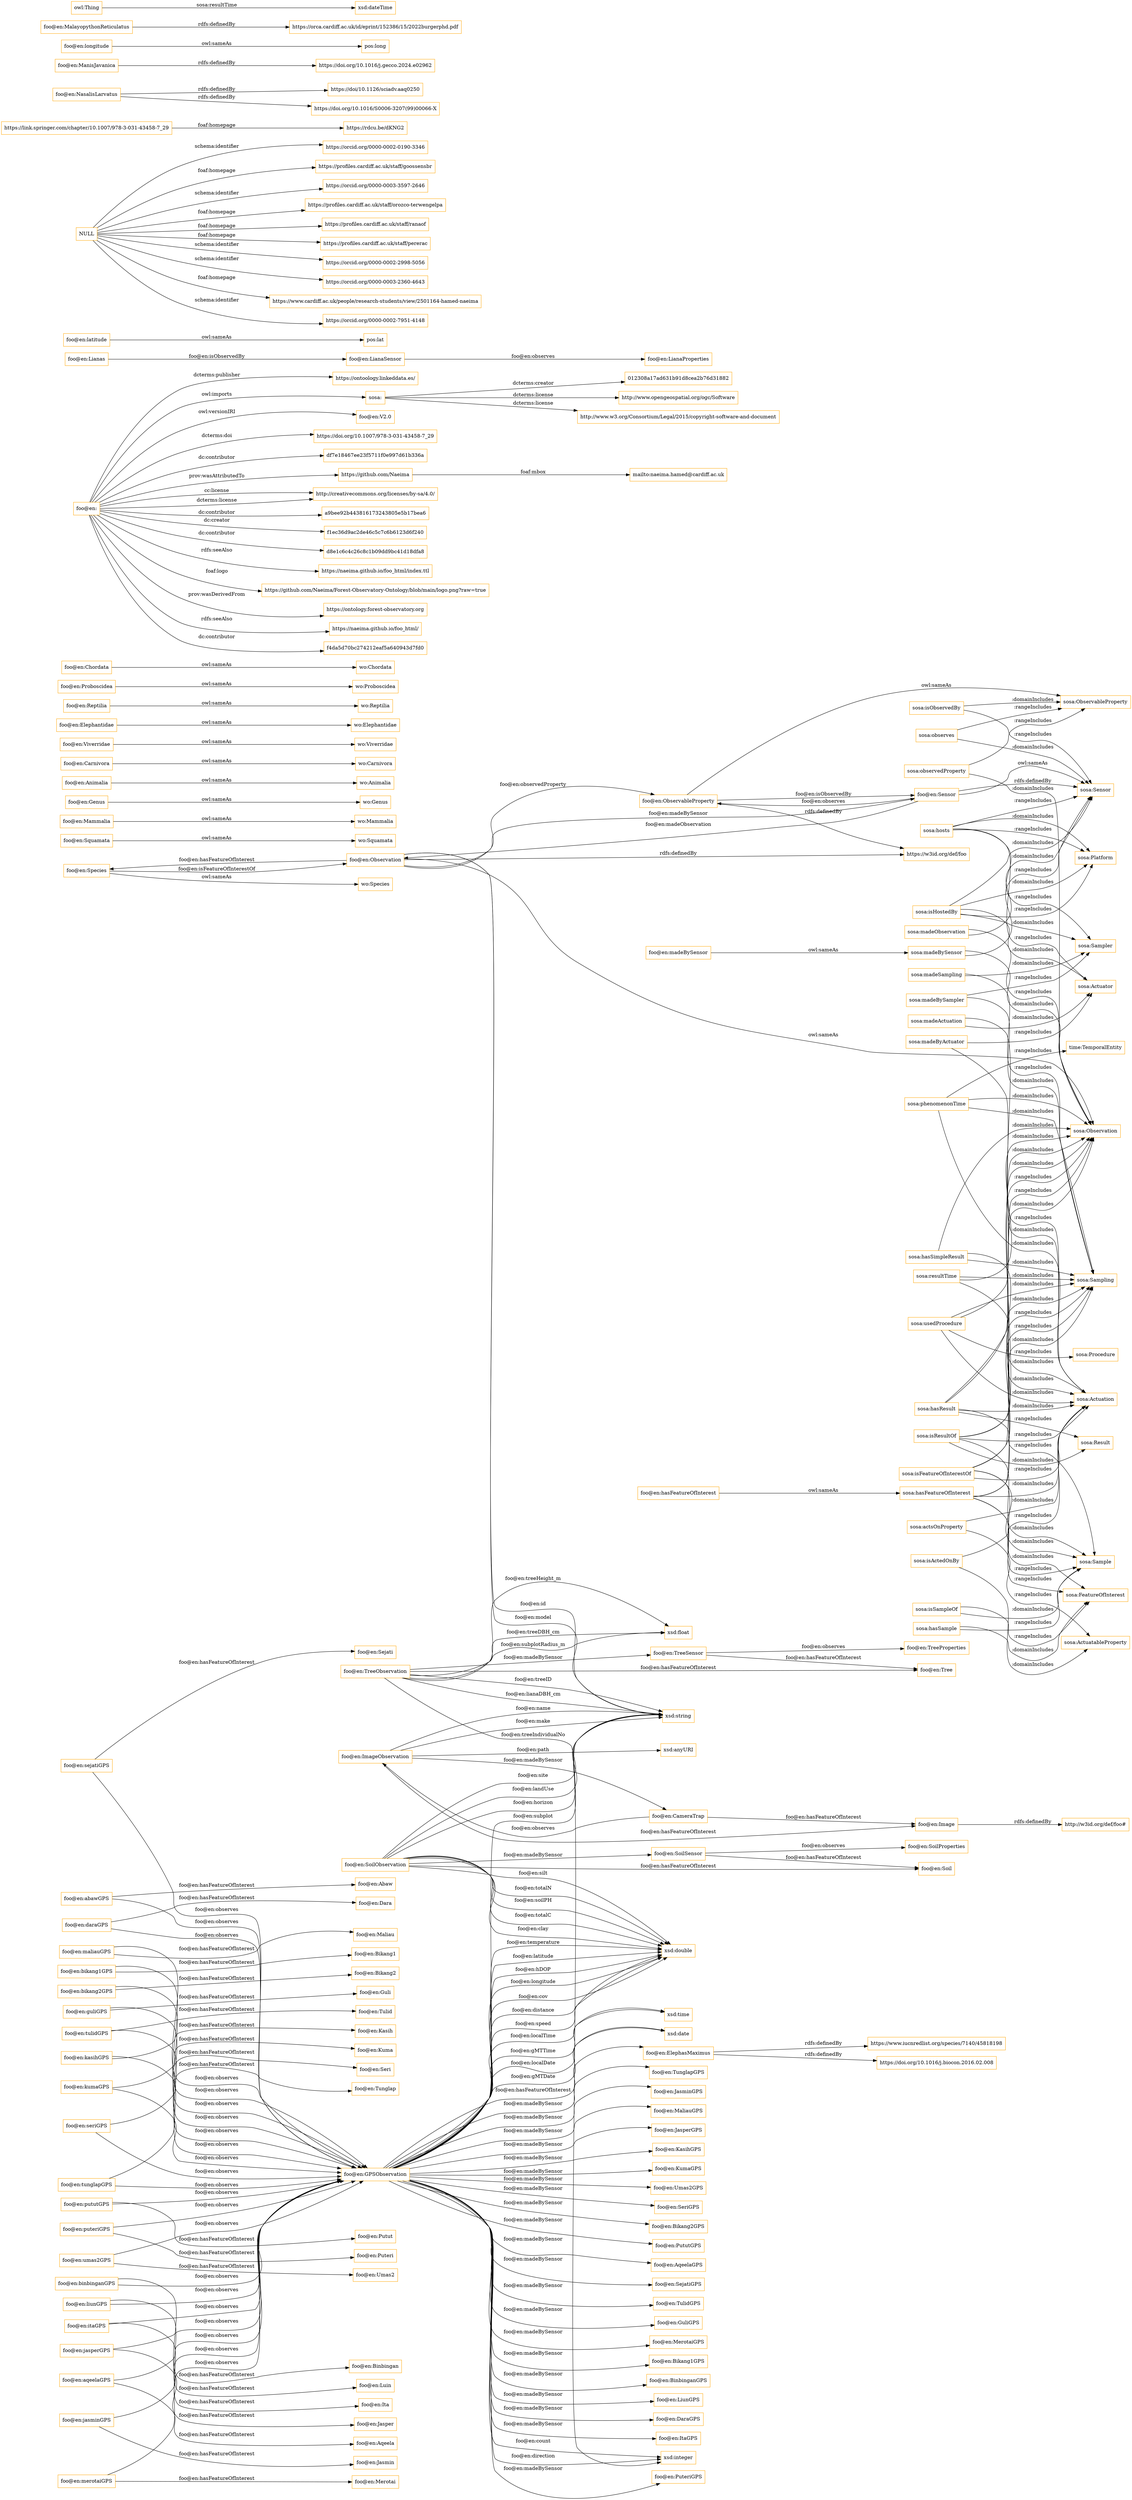 digraph ar2dtool_diagram { 
rankdir=LR;
size="1501"
node [shape = rectangle, color="orange"]; "wo:Species" "foo@en:Squamata" "foo@en:Mammalia" "wo:Genus" "foo@en:Genus" "foo@en:Animalia" "foo@en:ObservableProperty" "foo@en:Sensor" "foo@en:Carnivora" "foo@en:Viverridae" "foo@en:Elephantidae" "foo@en:Species" "foo@en:Reptilia" "foo@en:Observation" "foo@en:Proboscidea" "foo@en:Chordata" "sosa:ObservableProperty" "sosa:FeatureOfInterest" "sosa:Actuation" "sosa:Platform" "sosa:ActuatableProperty" "sosa:Actuator" "sosa:Observation" "sosa:Sample" "time:TemporalEntity" "sosa:Sensor" "sosa:Sampling" "sosa:Procedure" "sosa:Result" "sosa:Sampler" ; /*classes style*/
	"sosa:observedProperty" -> "sosa:ObservableProperty" [ label = ":rangeIncludes" ];
	"sosa:observedProperty" -> "sosa:Observation" [ label = ":domainIncludes" ];
	"foo@en:Squamata" -> "wo:Squamata" [ label = "owl:sameAs" ];
	"sosa:madeBySensor" -> "sosa:Sensor" [ label = ":rangeIncludes" ];
	"sosa:madeBySensor" -> "sosa:Observation" [ label = ":domainIncludes" ];
	"sosa:madeByActuator" -> "sosa:Actuator" [ label = ":rangeIncludes" ];
	"sosa:madeByActuator" -> "sosa:Actuation" [ label = ":domainIncludes" ];
	"sosa:hosts" -> "sosa:Platform" [ label = ":rangeIncludes" ];
	"sosa:hosts" -> "sosa:Actuator" [ label = ":rangeIncludes" ];
	"sosa:hosts" -> "sosa:Sampler" [ label = ":rangeIncludes" ];
	"sosa:hosts" -> "sosa:Sensor" [ label = ":rangeIncludes" ];
	"sosa:hosts" -> "sosa:Platform" [ label = ":domainIncludes" ];
	"foo@en:sejatiGPS" -> "foo@en:GPSObservation" [ label = "foo@en:observes" ];
	"foo@en:sejatiGPS" -> "foo@en:Sejati" [ label = "foo@en:hasFeatureOfInterest" ];
	"sosa:isObservedBy" -> "sosa:Sensor" [ label = ":rangeIncludes" ];
	"sosa:isObservedBy" -> "sosa:ObservableProperty" [ label = ":domainIncludes" ];
	"foo@en:bikang2GPS" -> "foo@en:GPSObservation" [ label = "foo@en:observes" ];
	"foo@en:bikang2GPS" -> "foo@en:Bikang2" [ label = "foo@en:hasFeatureOfInterest" ];
	"foo@en:ElephasMaximus" -> "https://www.iucnredlist.org/species/7140/45818198" [ label = "rdfs:definedBy" ];
	"foo@en:ElephasMaximus" -> "https://doi.org/10.1016/j.biocon.2016.02.008" [ label = "rdfs:definedBy" ];
	"foo@en:Reptilia" -> "wo:Reptilia" [ label = "owl:sameAs" ];
	"foo@en:guliGPS" -> "foo@en:GPSObservation" [ label = "foo@en:observes" ];
	"foo@en:guliGPS" -> "foo@en:Guli" [ label = "foo@en:hasFeatureOfInterest" ];
	"foo@en:ImageObservation" -> "foo@en:CameraTrap" [ label = "foo@en:madeBySensor" ];
	"foo@en:ImageObservation" -> "foo@en:Image" [ label = "foo@en:hasFeatureOfInterest" ];
	"foo@en:maliauGPS" -> "foo@en:GPSObservation" [ label = "foo@en:observes" ];
	"foo@en:maliauGPS" -> "foo@en:Maliau" [ label = "foo@en:hasFeatureOfInterest" ];
	"sosa:madeActuation" -> "sosa:Actuation" [ label = ":rangeIncludes" ];
	"sosa:madeActuation" -> "sosa:Actuator" [ label = ":domainIncludes" ];
	"foo@en:" -> "https://ontoology.linkeddata.es/" [ label = "dcterms:publisher" ];
	"foo@en:" -> "sosa:" [ label = "owl:imports" ];
	"foo@en:" -> "foo@en:V2.0" [ label = "owl:versionIRI" ];
	"foo@en:" -> "https://doi.org/10.1007/978-3-031-43458-7_29" [ label = "dcterms:doi" ];
	"foo@en:" -> "df7e18467ee23f5711f0e997d61b336a" [ label = "dc:contributor" ];
	"foo@en:" -> "https://github.com/Naeima" [ label = "prov:wasAttributedTo" ];
	"foo@en:" -> "http://creativecommons.org/licenses/by-sa/4.0/" [ label = "cc:license" ];
	"foo@en:" -> "a9bee92b443816173243805e5b17bea6" [ label = "dc:contributor" ];
	"foo@en:" -> "f1ec36d9ac2de46c5c7c6b6123d6f240" [ label = "dc:creator" ];
	"foo@en:" -> "d8e1c6c4c26c8c1b09dd9bc41d18dfa8" [ label = "dc:contributor" ];
	"foo@en:" -> "https://naeima.github.io/foo_html/index.ttl" [ label = "rdfs:seeAlso" ];
	"foo@en:" -> "http://creativecommons.org/licenses/by-sa/4.0/" [ label = "dcterms:license" ];
	"foo@en:" -> "https://github.com/Naeima/Forest-Observatory-Ontology/blob/main/logo.png?raw=true" [ label = "foaf:logo" ];
	"foo@en:" -> "https://ontology.forest-observatory.org" [ label = "prov:wasDerivedFrom" ];
	"foo@en:" -> "https://naeima.github.io/foo_html/" [ label = "rdfs:seeAlso" ];
	"foo@en:" -> "f4da5d70bc274212eaf5a640943d7fd0" [ label = "dc:contributor" ];
	"sosa:phenomenonTime" -> "time:TemporalEntity" [ label = ":rangeIncludes" ];
	"sosa:phenomenonTime" -> "sosa:Sampling" [ label = ":domainIncludes" ];
	"sosa:phenomenonTime" -> "sosa:Observation" [ label = ":domainIncludes" ];
	"sosa:phenomenonTime" -> "sosa:Actuation" [ label = ":domainIncludes" ];
	"foo@en:bikang1GPS" -> "foo@en:GPSObservation" [ label = "foo@en:observes" ];
	"foo@en:bikang1GPS" -> "foo@en:Bikang1" [ label = "foo@en:hasFeatureOfInterest" ];
	"foo@en:kasihGPS" -> "foo@en:GPSObservation" [ label = "foo@en:observes" ];
	"foo@en:kasihGPS" -> "foo@en:Kasih" [ label = "foo@en:hasFeatureOfInterest" ];
	"foo@en:Observation" -> "sosa:Observation" [ label = "owl:sameAs" ];
	"foo@en:Observation" -> "https://w3id.org/def/foo" [ label = "rdfs:definedBy" ];
	"foo@en:Chordata" -> "wo:Chordata" [ label = "owl:sameAs" ];
	"foo@en:Genus" -> "wo:Genus" [ label = "owl:sameAs" ];
	"sosa:hasResult" -> "sosa:Sampling" [ label = ":domainIncludes" ];
	"sosa:hasResult" -> "sosa:Actuation" [ label = ":domainIncludes" ];
	"sosa:hasResult" -> "sosa:Observation" [ label = ":domainIncludes" ];
	"sosa:hasResult" -> "sosa:Result" [ label = ":rangeIncludes" ];
	"sosa:hasResult" -> "sosa:Sample" [ label = ":rangeIncludes" ];
	"foo@en:GPSObservation" -> "foo@en:TunglapGPS" [ label = "foo@en:madeBySensor" ];
	"foo@en:GPSObservation" -> "foo@en:JasminGPS" [ label = "foo@en:madeBySensor" ];
	"foo@en:GPSObservation" -> "foo@en:MaliauGPS" [ label = "foo@en:madeBySensor" ];
	"foo@en:GPSObservation" -> "foo@en:JasperGPS" [ label = "foo@en:madeBySensor" ];
	"foo@en:GPSObservation" -> "foo@en:KasihGPS" [ label = "foo@en:madeBySensor" ];
	"foo@en:GPSObservation" -> "foo@en:KumaGPS" [ label = "foo@en:madeBySensor" ];
	"foo@en:GPSObservation" -> "foo@en:Umas2GPS" [ label = "foo@en:madeBySensor" ];
	"foo@en:GPSObservation" -> "foo@en:SeriGPS" [ label = "foo@en:madeBySensor" ];
	"foo@en:GPSObservation" -> "foo@en:Bikang2GPS" [ label = "foo@en:madeBySensor" ];
	"foo@en:GPSObservation" -> "foo@en:PututGPS" [ label = "foo@en:madeBySensor" ];
	"foo@en:GPSObservation" -> "foo@en:AqeelaGPS" [ label = "foo@en:madeBySensor" ];
	"foo@en:GPSObservation" -> "foo@en:SejatiGPS" [ label = "foo@en:madeBySensor" ];
	"foo@en:GPSObservation" -> "foo@en:TulidGPS" [ label = "foo@en:madeBySensor" ];
	"foo@en:GPSObservation" -> "foo@en:GuliGPS" [ label = "foo@en:madeBySensor" ];
	"foo@en:GPSObservation" -> "foo@en:MerotaiGPS" [ label = "foo@en:madeBySensor" ];
	"foo@en:GPSObservation" -> "foo@en:BinbinganGPS" [ label = "foo@en:madeBySensor" ];
	"foo@en:GPSObservation" -> "foo@en:LiunGPS" [ label = "foo@en:madeBySensor" ];
	"foo@en:GPSObservation" -> "foo@en:DaraGPS" [ label = "foo@en:madeBySensor" ];
	"foo@en:GPSObservation" -> "foo@en:ItaGPS" [ label = "foo@en:madeBySensor" ];
	"foo@en:GPSObservation" -> "foo@en:PuteriGPS" [ label = "foo@en:madeBySensor" ];
	"foo@en:GPSObservation" -> "foo@en:Bikang1GPS" [ label = "foo@en:madeBySensor" ];
	"foo@en:GPSObservation" -> "foo@en:ElephasMaximus" [ label = "foo@en:hasFeatureOfInterest" ];
	"foo@en:abawGPS" -> "foo@en:GPSObservation" [ label = "foo@en:observes" ];
	"foo@en:abawGPS" -> "foo@en:Abaw" [ label = "foo@en:hasFeatureOfInterest" ];
	"sosa:isActedOnBy" -> "sosa:Actuation" [ label = ":rangeIncludes" ];
	"sosa:isActedOnBy" -> "sosa:ActuatableProperty" [ label = ":domainIncludes" ];
	"foo@en:Elephantidae" -> "wo:Elephantidae" [ label = "owl:sameAs" ];
	"foo@en:ObservableProperty" -> "sosa:ObservableProperty" [ label = "owl:sameAs" ];
	"foo@en:ObservableProperty" -> "https://w3id.org/def/foo" [ label = "rdfs:definedBy" ];
	"foo@en:LianaSensor" -> "foo@en:LianaProperties" [ label = "foo@en:observes" ];
	"foo@en:tulidGPS" -> "foo@en:GPSObservation" [ label = "foo@en:observes" ];
	"foo@en:tulidGPS" -> "foo@en:Tulid" [ label = "foo@en:hasFeatureOfInterest" ];
	"sosa:madeSampling" -> "sosa:Sampling" [ label = ":rangeIncludes" ];
	"sosa:madeSampling" -> "sosa:Sampler" [ label = ":domainIncludes" ];
	"sosa:hasFeatureOfInterest" -> "sosa:Observation" [ label = ":domainIncludes" ];
	"sosa:hasFeatureOfInterest" -> "sosa:FeatureOfInterest" [ label = ":rangeIncludes" ];
	"sosa:hasFeatureOfInterest" -> "sosa:Sampling" [ label = ":domainIncludes" ];
	"sosa:hasFeatureOfInterest" -> "sosa:Actuation" [ label = ":domainIncludes" ];
	"sosa:hasFeatureOfInterest" -> "sosa:Sample" [ label = ":rangeIncludes" ];
	"foo@en:SoilSensor" -> "foo@en:Soil" [ label = "foo@en:hasFeatureOfInterest" ];
	"foo@en:SoilSensor" -> "foo@en:SoilProperties" [ label = "foo@en:observes" ];
	"foo@en:daraGPS" -> "foo@en:GPSObservation" [ label = "foo@en:observes" ];
	"foo@en:daraGPS" -> "foo@en:Dara" [ label = "foo@en:hasFeatureOfInterest" ];
	"foo@en:Viverridae" -> "wo:Viverridae" [ label = "owl:sameAs" ];
	"foo@en:TreeSensor" -> "foo@en:Tree" [ label = "foo@en:hasFeatureOfInterest" ];
	"foo@en:TreeSensor" -> "foo@en:TreeProperties" [ label = "foo@en:observes" ];
	"foo@en:latitude" -> "pos:lat" [ label = "owl:sameAs" ];
	"foo@en:Animalia" -> "wo:Animalia" [ label = "owl:sameAs" ];
	"sosa:isResultOf" -> "sosa:Sample" [ label = ":domainIncludes" ];
	"sosa:isResultOf" -> "sosa:Actuation" [ label = ":rangeIncludes" ];
	"sosa:isResultOf" -> "sosa:Observation" [ label = ":rangeIncludes" ];
	"sosa:isResultOf" -> "sosa:Sampling" [ label = ":rangeIncludes" ];
	"sosa:isResultOf" -> "sosa:Result" [ label = ":domainIncludes" ];
	"sosa:isSampleOf" -> "sosa:FeatureOfInterest" [ label = ":rangeIncludes" ];
	"sosa:isSampleOf" -> "sosa:Sample" [ label = ":domainIncludes" ];
	"sosa:hasSimpleResult" -> "sosa:Sampling" [ label = ":domainIncludes" ];
	"sosa:hasSimpleResult" -> "sosa:Observation" [ label = ":domainIncludes" ];
	"sosa:hasSimpleResult" -> "sosa:Actuation" [ label = ":domainIncludes" ];
	"sosa:madeObservation" -> "sosa:Observation" [ label = ":rangeIncludes" ];
	"sosa:madeObservation" -> "sosa:Sensor" [ label = ":domainIncludes" ];
	"sosa:resultTime" -> "sosa:Sampling" [ label = ":domainIncludes" ];
	"sosa:resultTime" -> "sosa:Observation" [ label = ":domainIncludes" ];
	"sosa:resultTime" -> "sosa:Actuation" [ label = ":domainIncludes" ];
	"foo@en:kumaGPS" -> "foo@en:GPSObservation" [ label = "foo@en:observes" ];
	"foo@en:kumaGPS" -> "foo@en:Kuma" [ label = "foo@en:hasFeatureOfInterest" ];
	"foo@en:seriGPS" -> "foo@en:GPSObservation" [ label = "foo@en:observes" ];
	"foo@en:seriGPS" -> "foo@en:Seri" [ label = "foo@en:hasFeatureOfInterest" ];
	"sosa:isHostedBy" -> "sosa:Platform" [ label = ":rangeIncludes" ];
	"sosa:isHostedBy" -> "sosa:Platform" [ label = ":domainIncludes" ];
	"sosa:isHostedBy" -> "sosa:Sampler" [ label = ":domainIncludes" ];
	"sosa:isHostedBy" -> "sosa:Sensor" [ label = ":domainIncludes" ];
	"sosa:isHostedBy" -> "sosa:Actuator" [ label = ":domainIncludes" ];
	"NULL" -> "https://orcid.org/0000-0002-0190-3346" [ label = "schema:identifier" ];
	"NULL" -> "https://profiles.cardiff.ac.uk/staff/goossensbr" [ label = "foaf:homepage" ];
	"NULL" -> "https://orcid.org/0000-0003-3597-2646" [ label = "schema:identifier" ];
	"NULL" -> "https://profiles.cardiff.ac.uk/staff/orozco-terwengelpa" [ label = "foaf:homepage" ];
	"NULL" -> "https://profiles.cardiff.ac.uk/staff/ranaof" [ label = "foaf:homepage" ];
	"NULL" -> "https://profiles.cardiff.ac.uk/staff/pererac" [ label = "foaf:homepage" ];
	"NULL" -> "https://orcid.org/0000-0002-2998-5056" [ label = "schema:identifier" ];
	"NULL" -> "https://orcid.org/0000-0003-2360-4643" [ label = "schema:identifier" ];
	"NULL" -> "https://www.cardiff.ac.uk/people/research-students/view/2501164-hamed-naeima" [ label = "foaf:homepage" ];
	"NULL" -> "https://orcid.org/0000-0002-7951-4148" [ label = "schema:identifier" ];
	"foo@en:pututGPS" -> "foo@en:GPSObservation" [ label = "foo@en:observes" ];
	"foo@en:pututGPS" -> "foo@en:Putut" [ label = "foo@en:hasFeatureOfInterest" ];
	"https://github.com/Naeima" -> "mailto:naeima.hamed@cardiff.ac.uk" [ label = "foaf:mbox" ];
	"foo@en:liunGPS" -> "foo@en:GPSObservation" [ label = "foo@en:observes" ];
	"foo@en:liunGPS" -> "foo@en:Luin" [ label = "foo@en:hasFeatureOfInterest" ];
	"https://link.springer.com/chapter/10.1007/978-3-031-43458-7_29" -> "https://rdcu.be/dKNG2" [ label = "foaf:homepage" ];
	"sosa:hasSample" -> "sosa:Sample" [ label = ":rangeIncludes" ];
	"sosa:hasSample" -> "sosa:FeatureOfInterest" [ label = ":domainIncludes" ];
	"sosa:observes" -> "sosa:ObservableProperty" [ label = ":rangeIncludes" ];
	"sosa:observes" -> "sosa:Sensor" [ label = ":domainIncludes" ];
	"foo@en:hasFeatureOfInterest" -> "sosa:hasFeatureOfInterest" [ label = "owl:sameAs" ];
	"foo@en:SoilObservation" -> "foo@en:SoilSensor" [ label = "foo@en:madeBySensor" ];
	"foo@en:SoilObservation" -> "foo@en:Soil" [ label = "foo@en:hasFeatureOfInterest" ];
	"sosa:usedProcedure" -> "sosa:Procedure" [ label = ":rangeIncludes" ];
	"sosa:usedProcedure" -> "sosa:Sampling" [ label = ":domainIncludes" ];
	"sosa:usedProcedure" -> "sosa:Observation" [ label = ":domainIncludes" ];
	"sosa:usedProcedure" -> "sosa:Actuation" [ label = ":domainIncludes" ];
	"foo@en:CameraTrap" -> "foo@en:Image" [ label = "foo@en:hasFeatureOfInterest" ];
	"foo@en:CameraTrap" -> "foo@en:ImageObservation" [ label = "foo@en:observes" ];
	"foo@en:itaGPS" -> "foo@en:GPSObservation" [ label = "foo@en:observes" ];
	"foo@en:itaGPS" -> "foo@en:Ita" [ label = "foo@en:hasFeatureOfInterest" ];
	"foo@en:NasalisLarvatus" -> "https://doi/10.1126/sciadv.aaq0250" [ label = "rdfs:definedBy" ];
	"foo@en:NasalisLarvatus" -> "https://doi.org/10.1016/S0006-3207(99)00066-X" [ label = "rdfs:definedBy" ];
	"foo@en:Species" -> "wo:Species" [ label = "owl:sameAs" ];
	"sosa:actsOnProperty" -> "sosa:ActuatableProperty" [ label = ":rangeIncludes" ];
	"sosa:actsOnProperty" -> "sosa:Actuation" [ label = ":domainIncludes" ];
	"sosa:" -> "012308a17ad631b91d8cea2b76d31882" [ label = "dcterms:creator" ];
	"sosa:" -> "http://www.opengeospatial.org/ogc/Software" [ label = "dcterms:license" ];
	"sosa:" -> "http://www.w3.org/Consortium/Legal/2015/copyright-software-and-document" [ label = "dcterms:license" ];
	"foo@en:Proboscidea" -> "wo:Proboscidea" [ label = "owl:sameAs" ];
	"foo@en:Sensor" -> "sosa:Sensor" [ label = "owl:sameAs" ];
	"foo@en:Sensor" -> "sosa:Sensor" [ label = "rdfs:definedBy" ];
	"sosa:isFeatureOfInterestOf" -> "sosa:FeatureOfInterest" [ label = ":domainIncludes" ];
	"sosa:isFeatureOfInterestOf" -> "sosa:Actuation" [ label = ":rangeIncludes" ];
	"sosa:isFeatureOfInterestOf" -> "sosa:Sampling" [ label = ":rangeIncludes" ];
	"sosa:isFeatureOfInterestOf" -> "sosa:Observation" [ label = ":rangeIncludes" ];
	"sosa:isFeatureOfInterestOf" -> "sosa:Sample" [ label = ":domainIncludes" ];
	"foo@en:madeBySensor" -> "sosa:madeBySensor" [ label = "owl:sameAs" ];
	"foo@en:binbinganGPS" -> "foo@en:GPSObservation" [ label = "foo@en:observes" ];
	"foo@en:binbinganGPS" -> "foo@en:Binbingan" [ label = "foo@en:hasFeatureOfInterest" ];
	"foo@en:tunglapGPS" -> "foo@en:GPSObservation" [ label = "foo@en:observes" ];
	"foo@en:tunglapGPS" -> "foo@en:Tunglap" [ label = "foo@en:hasFeatureOfInterest" ];
	"foo@en:aqeelaGPS" -> "foo@en:GPSObservation" [ label = "foo@en:observes" ];
	"foo@en:aqeelaGPS" -> "foo@en:Aqeela" [ label = "foo@en:hasFeatureOfInterest" ];
	"foo@en:puteriGPS" -> "foo@en:GPSObservation" [ label = "foo@en:observes" ];
	"foo@en:puteriGPS" -> "foo@en:Puteri" [ label = "foo@en:hasFeatureOfInterest" ];
	"foo@en:Image" -> "http://w3id.org/def/foo#" [ label = "rdfs:definedBy" ];
	"foo@en:jasperGPS" -> "foo@en:GPSObservation" [ label = "foo@en:observes" ];
	"foo@en:jasperGPS" -> "foo@en:Jasper" [ label = "foo@en:hasFeatureOfInterest" ];
	"foo@en:Carnivora" -> "wo:Carnivora" [ label = "owl:sameAs" ];
	"foo@en:ManisJavanica" -> "https://doi.org/10.1016/j.gecco.2024.e02962" [ label = "rdfs:definedBy" ];
	"foo@en:umas2GPS" -> "foo@en:GPSObservation" [ label = "foo@en:observes" ];
	"foo@en:umas2GPS" -> "foo@en:Umas2" [ label = "foo@en:hasFeatureOfInterest" ];
	"foo@en:longitude" -> "pos:long" [ label = "owl:sameAs" ];
	"foo@en:MalayopythonReticulatus" -> "https://orca.cardiff.ac.uk/id/eprint/152386/15/2022burgerphd.pdf" [ label = "rdfs:definedBy" ];
	"foo@en:Mammalia" -> "wo:Mammalia" [ label = "owl:sameAs" ];
	"sosa:madeBySampler" -> "sosa:Sampler" [ label = ":rangeIncludes" ];
	"sosa:madeBySampler" -> "sosa:Sampling" [ label = ":domainIncludes" ];
	"foo@en:TreeObservation" -> "foo@en:Tree" [ label = "foo@en:hasFeatureOfInterest" ];
	"foo@en:TreeObservation" -> "foo@en:TreeSensor" [ label = "foo@en:madeBySensor" ];
	"foo@en:Lianas" -> "foo@en:LianaSensor" [ label = "foo@en:isObservedBy" ];
	"foo@en:jasminGPS" -> "foo@en:GPSObservation" [ label = "foo@en:observes" ];
	"foo@en:jasminGPS" -> "foo@en:Jasmin" [ label = "foo@en:hasFeatureOfInterest" ];
	"foo@en:merotaiGPS" -> "foo@en:GPSObservation" [ label = "foo@en:observes" ];
	"foo@en:merotaiGPS" -> "foo@en:Merotai" [ label = "foo@en:hasFeatureOfInterest" ];
	"foo@en:Observation" -> "xsd:string" [ label = "foo@en:id" ];
	"foo@en:TreeObservation" -> "xsd:float" [ label = "foo@en:treeDBH_cm" ];
	"foo@en:TreeObservation" -> "xsd:integer" [ label = "foo@en:treeIndividualNo" ];
	"foo@en:Sensor" -> "foo@en:ObservableProperty" [ label = "foo@en:observes" ];
	"foo@en:SoilObservation" -> "xsd:double" [ label = "foo@en:soilPH" ];
	"foo@en:GPSObservation" -> "xsd:date" [ label = "foo@en:gMTDate" ];
	"foo@en:SoilObservation" -> "xsd:double" [ label = "foo@en:totalC" ];
	"foo@en:ImageObservation" -> "xsd:anyURI" [ label = "foo@en:path" ];
	"foo@en:GPSObservation" -> "xsd:double" [ label = "foo@en:longitude" ];
	"foo@en:SoilObservation" -> "xsd:double" [ label = "foo@en:clay" ];
	"foo@en:Observation" -> "foo@en:ObservableProperty" [ label = "foo@en:observedProperty" ];
	"foo@en:GPSObservation" -> "xsd:date" [ label = "foo@en:localDate" ];
	"foo@en:Observation" -> "foo@en:Sensor" [ label = "foo@en:madeBySensor" ];
	"foo@en:SoilObservation" -> "xsd:double" [ label = "foo@en:silt" ];
	"foo@en:GPSObservation" -> "xsd:double" [ label = "foo@en:cov" ];
	"foo@en:ImageObservation" -> "xsd:string" [ label = "foo@en:name" ];
	"foo@en:GPSObservation" -> "xsd:double" [ label = "foo@en:distance" ];
	"foo@en:GPSObservation" -> "xsd:double" [ label = "foo@en:speed" ];
	"foo@en:ObservableProperty" -> "foo@en:Sensor" [ label = "foo@en:isObservedBy" ];
	"foo@en:GPSObservation" -> "xsd:double" [ label = "foo@en:temperature" ];
	"foo@en:SoilObservation" -> "xsd:string" [ label = "foo@en:site" ];
	"foo@en:Sensor" -> "foo@en:Observation" [ label = "foo@en:madeObservation" ];
	"foo@en:GPSObservation" -> "xsd:double" [ label = "foo@en:latitude" ];
	"foo@en:Observation" -> "xsd:string" [ label = "foo@en:model" ];
	"foo@en:GPSObservation" -> "xsd:double" [ label = "foo@en:hDOP" ];
	"foo@en:SoilObservation" -> "xsd:string" [ label = "foo@en:landUse" ];
	"foo@en:GPSObservation" -> "xsd:time" [ label = "foo@en:localTime" ];
	"foo@en:TreeObservation" -> "xsd:string" [ label = "foo@en:treeID" ];
	"foo@en:GPSObservation" -> "xsd:integer" [ label = "foo@en:count" ];
	"foo@en:TreeObservation" -> "xsd:string" [ label = "foo@en:lianaDBH_cm" ];
	"owl:Thing" -> "xsd:dateTime" [ label = "sosa:resultTime" ];
	"foo@en:GPSObservation" -> "xsd:integer" [ label = "foo@en:direction" ];
	"foo@en:SoilObservation" -> "xsd:string" [ label = "foo@en:horizon" ];
	"foo@en:GPSObservation" -> "xsd:time" [ label = "foo@en:gMTTime" ];
	"foo@en:SoilObservation" -> "xsd:double" [ label = "foo@en:totalN" ];
	"foo@en:GPSObservation" -> "xsd:string" [ label = "foo@en:subplot" ];
	"foo@en:Observation" -> "foo@en:Species" [ label = "foo@en:hasFeatureOfInterest" ];
	"foo@en:TreeObservation" -> "xsd:float" [ label = "foo@en:subplotRadius_m" ];
	"foo@en:Species" -> "foo@en:Observation" [ label = "foo@en:isFeatureOfInterestOf" ];
	"foo@en:ImageObservation" -> "xsd:string" [ label = "foo@en:make" ];
	"foo@en:TreeObservation" -> "xsd:float" [ label = "foo@en:treeHeight_m" ];

}
